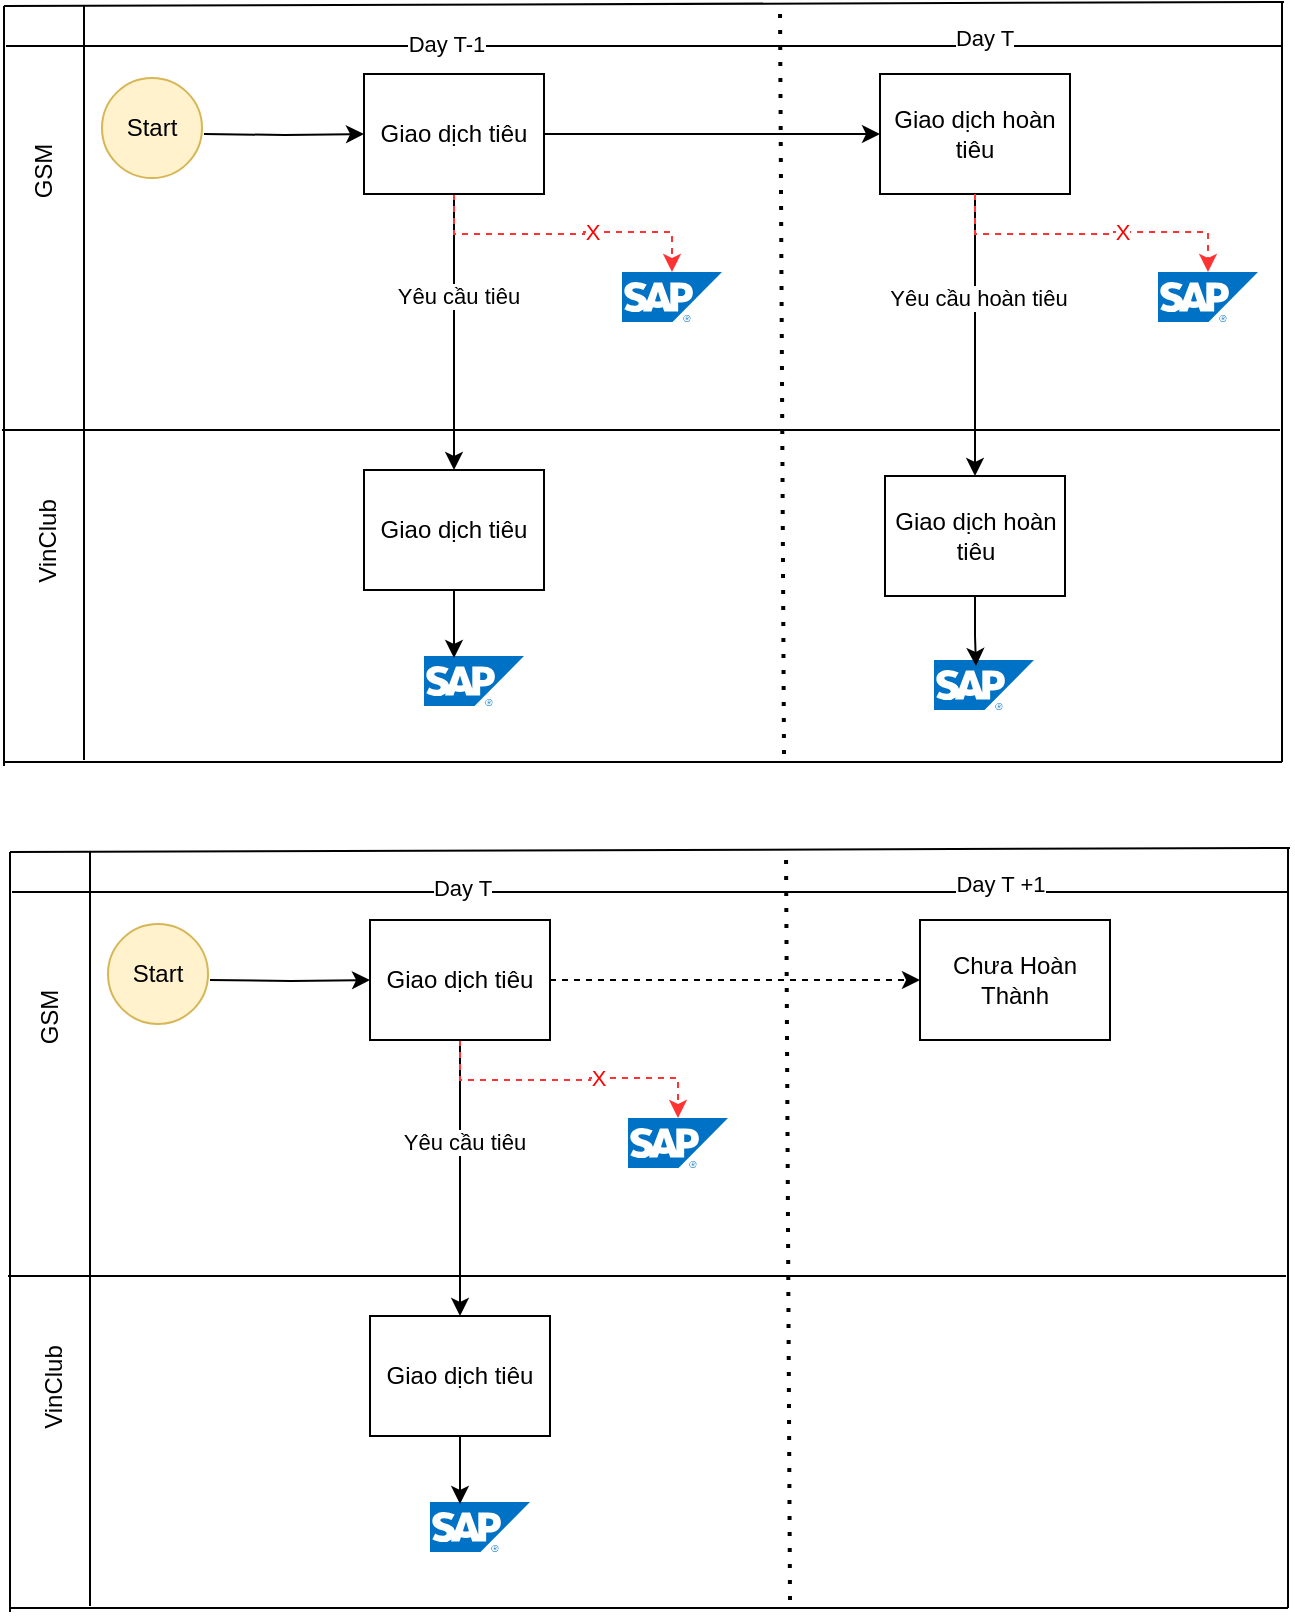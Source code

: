 <mxfile version="26.2.12">
  <diagram name="Page-1" id="jYxQsDxRD-8A5V3A2scU">
    <mxGraphModel dx="1428" dy="825" grid="0" gridSize="10" guides="1" tooltips="1" connect="1" arrows="1" fold="1" page="1" pageScale="1" pageWidth="827" pageHeight="1169" math="0" shadow="0">
      <root>
        <mxCell id="0" />
        <mxCell id="1" parent="0" />
        <mxCell id="HJKBNOG1gQndoPXstNbw-36" value="" style="group" vertex="1" connectable="0" parent="1">
          <mxGeometry x="39" y="158" width="641" height="382" as="geometry" />
        </mxCell>
        <mxCell id="HJKBNOG1gQndoPXstNbw-2" style="edgeStyle=orthogonalEdgeStyle;rounded=0;orthogonalLoop=1;jettySize=auto;html=1;entryX=0;entryY=0.5;entryDx=0;entryDy=0;entryPerimeter=0;" edge="1" parent="HJKBNOG1gQndoPXstNbw-36" target="HJKBNOG1gQndoPXstNbw-3">
          <mxGeometry relative="1" as="geometry">
            <mxPoint x="181" y="66" as="targetPoint" />
            <mxPoint x="101" y="66" as="sourcePoint" />
          </mxGeometry>
        </mxCell>
        <mxCell id="HJKBNOG1gQndoPXstNbw-1" value="Start" style="ellipse;whiteSpace=wrap;html=1;aspect=fixed;fillColor=#fff2cc;strokeColor=#d6b656;" vertex="1" parent="HJKBNOG1gQndoPXstNbw-36">
          <mxGeometry x="50" y="38" width="50" height="50" as="geometry" />
        </mxCell>
        <mxCell id="HJKBNOG1gQndoPXstNbw-13" style="edgeStyle=orthogonalEdgeStyle;rounded=0;orthogonalLoop=1;jettySize=auto;html=1;entryX=0.5;entryY=0;entryDx=0;entryDy=0;" edge="1" parent="HJKBNOG1gQndoPXstNbw-36" source="HJKBNOG1gQndoPXstNbw-3" target="HJKBNOG1gQndoPXstNbw-12">
          <mxGeometry relative="1" as="geometry" />
        </mxCell>
        <mxCell id="HJKBNOG1gQndoPXstNbw-14" value="Yêu cầu tiêu" style="edgeLabel;html=1;align=center;verticalAlign=middle;resizable=0;points=[];" vertex="1" connectable="0" parent="HJKBNOG1gQndoPXstNbw-13">
          <mxGeometry x="-0.267" y="2" relative="1" as="geometry">
            <mxPoint as="offset" />
          </mxGeometry>
        </mxCell>
        <mxCell id="HJKBNOG1gQndoPXstNbw-16" value="" style="edgeStyle=orthogonalEdgeStyle;rounded=0;orthogonalLoop=1;jettySize=auto;html=1;" edge="1" parent="HJKBNOG1gQndoPXstNbw-36" source="HJKBNOG1gQndoPXstNbw-3" target="HJKBNOG1gQndoPXstNbw-15">
          <mxGeometry relative="1" as="geometry" />
        </mxCell>
        <mxCell id="HJKBNOG1gQndoPXstNbw-30" style="edgeStyle=orthogonalEdgeStyle;rounded=0;orthogonalLoop=1;jettySize=auto;html=1;dashed=1;strokeColor=#FF3333;exitX=0.5;exitY=1;exitDx=0;exitDy=0;" edge="1" parent="HJKBNOG1gQndoPXstNbw-36" source="HJKBNOG1gQndoPXstNbw-3" target="HJKBNOG1gQndoPXstNbw-29">
          <mxGeometry relative="1" as="geometry" />
        </mxCell>
        <mxCell id="HJKBNOG1gQndoPXstNbw-31" value="X" style="edgeLabel;html=1;align=center;verticalAlign=middle;resizable=0;points=[];fontColor=#FF0000;" vertex="1" connectable="0" parent="HJKBNOG1gQndoPXstNbw-30">
          <mxGeometry x="0.203" relative="1" as="geometry">
            <mxPoint as="offset" />
          </mxGeometry>
        </mxCell>
        <mxCell id="HJKBNOG1gQndoPXstNbw-3" value="Giao dịch ti&lt;span style=&quot;background-color: transparent; color: light-dark(rgb(0, 0, 0), rgb(255, 255, 255));&quot;&gt;êu&lt;/span&gt;" style="rounded=0;whiteSpace=wrap;html=1;" vertex="1" parent="HJKBNOG1gQndoPXstNbw-36">
          <mxGeometry x="181" y="36" width="90" height="60" as="geometry" />
        </mxCell>
        <mxCell id="HJKBNOG1gQndoPXstNbw-5" value="" style="endArrow=none;html=1;rounded=0;" edge="1" parent="HJKBNOG1gQndoPXstNbw-36">
          <mxGeometry width="50" height="50" relative="1" as="geometry">
            <mxPoint x="1" y="2" as="sourcePoint" />
            <mxPoint x="641" as="targetPoint" />
          </mxGeometry>
        </mxCell>
        <mxCell id="HJKBNOG1gQndoPXstNbw-6" value="" style="endArrow=none;html=1;rounded=0;" edge="1" parent="HJKBNOG1gQndoPXstNbw-36">
          <mxGeometry width="50" height="50" relative="1" as="geometry">
            <mxPoint y="214" as="sourcePoint" />
            <mxPoint x="639" y="214" as="targetPoint" />
          </mxGeometry>
        </mxCell>
        <mxCell id="HJKBNOG1gQndoPXstNbw-7" value="" style="endArrow=none;html=1;rounded=0;" edge="1" parent="HJKBNOG1gQndoPXstNbw-36">
          <mxGeometry width="50" height="50" relative="1" as="geometry">
            <mxPoint x="1" y="380" as="sourcePoint" />
            <mxPoint x="640" y="380" as="targetPoint" />
          </mxGeometry>
        </mxCell>
        <mxCell id="HJKBNOG1gQndoPXstNbw-8" value="" style="endArrow=none;html=1;rounded=0;" edge="1" parent="HJKBNOG1gQndoPXstNbw-36">
          <mxGeometry width="50" height="50" relative="1" as="geometry">
            <mxPoint x="1" y="382" as="sourcePoint" />
            <mxPoint x="1" y="2" as="targetPoint" />
          </mxGeometry>
        </mxCell>
        <mxCell id="HJKBNOG1gQndoPXstNbw-9" value="" style="endArrow=none;html=1;rounded=0;" edge="1" parent="HJKBNOG1gQndoPXstNbw-36">
          <mxGeometry width="50" height="50" relative="1" as="geometry">
            <mxPoint x="41" y="379" as="sourcePoint" />
            <mxPoint x="41" y="2" as="targetPoint" />
          </mxGeometry>
        </mxCell>
        <mxCell id="HJKBNOG1gQndoPXstNbw-10" value="GSM" style="text;html=1;align=center;verticalAlign=middle;resizable=0;points=[];autosize=1;strokeColor=none;fillColor=none;rotation=-90;" vertex="1" parent="HJKBNOG1gQndoPXstNbw-36">
          <mxGeometry x="-4" y="70" width="50" height="30" as="geometry" />
        </mxCell>
        <mxCell id="HJKBNOG1gQndoPXstNbw-11" value="VinClub" style="text;html=1;align=center;verticalAlign=middle;resizable=0;points=[];autosize=1;strokeColor=none;fillColor=none;rotation=-90;" vertex="1" parent="HJKBNOG1gQndoPXstNbw-36">
          <mxGeometry x="-12" y="255" width="70" height="30" as="geometry" />
        </mxCell>
        <mxCell id="HJKBNOG1gQndoPXstNbw-12" value="Giao dịch tiêu" style="rounded=0;whiteSpace=wrap;html=1;" vertex="1" parent="HJKBNOG1gQndoPXstNbw-36">
          <mxGeometry x="181" y="234" width="90" height="60" as="geometry" />
        </mxCell>
        <mxCell id="HJKBNOG1gQndoPXstNbw-18" style="edgeStyle=orthogonalEdgeStyle;rounded=0;orthogonalLoop=1;jettySize=auto;html=1;" edge="1" parent="HJKBNOG1gQndoPXstNbw-36" source="HJKBNOG1gQndoPXstNbw-15" target="HJKBNOG1gQndoPXstNbw-17">
          <mxGeometry relative="1" as="geometry" />
        </mxCell>
        <mxCell id="HJKBNOG1gQndoPXstNbw-19" value="Yêu cầu hoàn tiêu" style="edgeLabel;html=1;align=center;verticalAlign=middle;resizable=0;points=[];" vertex="1" connectable="0" parent="HJKBNOG1gQndoPXstNbw-18">
          <mxGeometry x="-0.27" y="1" relative="1" as="geometry">
            <mxPoint as="offset" />
          </mxGeometry>
        </mxCell>
        <mxCell id="HJKBNOG1gQndoPXstNbw-15" value="Giao dịch hoàn ti&lt;span style=&quot;background-color: transparent; color: light-dark(rgb(0, 0, 0), rgb(255, 255, 255));&quot;&gt;êu&lt;/span&gt;" style="rounded=0;whiteSpace=wrap;html=1;" vertex="1" parent="HJKBNOG1gQndoPXstNbw-36">
          <mxGeometry x="439" y="36" width="95" height="60" as="geometry" />
        </mxCell>
        <mxCell id="HJKBNOG1gQndoPXstNbw-17" value="Giao dịch hoàn tiêu" style="rounded=0;whiteSpace=wrap;html=1;" vertex="1" parent="HJKBNOG1gQndoPXstNbw-36">
          <mxGeometry x="441.5" y="237" width="90" height="60" as="geometry" />
        </mxCell>
        <mxCell id="HJKBNOG1gQndoPXstNbw-20" value="" style="endArrow=none;dashed=1;html=1;dashPattern=1 3;strokeWidth=2;rounded=0;" edge="1" parent="HJKBNOG1gQndoPXstNbw-36">
          <mxGeometry width="50" height="50" relative="1" as="geometry">
            <mxPoint x="391" y="376" as="sourcePoint" />
            <mxPoint x="389" as="targetPoint" />
          </mxGeometry>
        </mxCell>
        <mxCell id="HJKBNOG1gQndoPXstNbw-22" value="" style="endArrow=none;html=1;rounded=0;" edge="1" parent="HJKBNOG1gQndoPXstNbw-36">
          <mxGeometry width="50" height="50" relative="1" as="geometry">
            <mxPoint x="2" y="22" as="sourcePoint" />
            <mxPoint x="640" y="22" as="targetPoint" />
          </mxGeometry>
        </mxCell>
        <mxCell id="HJKBNOG1gQndoPXstNbw-23" value="Day T-1" style="edgeLabel;html=1;align=center;verticalAlign=middle;resizable=0;points=[];" vertex="1" connectable="0" parent="HJKBNOG1gQndoPXstNbw-22">
          <mxGeometry x="-0.467" y="3" relative="1" as="geometry">
            <mxPoint x="50" y="2" as="offset" />
          </mxGeometry>
        </mxCell>
        <mxCell id="HJKBNOG1gQndoPXstNbw-24" value="Day T" style="edgeLabel;html=1;align=center;verticalAlign=middle;resizable=0;points=[];" vertex="1" connectable="0" parent="HJKBNOG1gQndoPXstNbw-22">
          <mxGeometry x="0.303" y="3" relative="1" as="geometry">
            <mxPoint x="73" y="-1" as="offset" />
          </mxGeometry>
        </mxCell>
        <mxCell id="HJKBNOG1gQndoPXstNbw-25" value="" style="image;sketch=0;aspect=fixed;html=1;points=[];align=center;fontSize=12;image=img/lib/mscae/SAP_HANA_on_Azure.svg;" vertex="1" parent="HJKBNOG1gQndoPXstNbw-36">
          <mxGeometry x="211" y="327" width="50" height="25" as="geometry" />
        </mxCell>
        <mxCell id="HJKBNOG1gQndoPXstNbw-26" style="edgeStyle=orthogonalEdgeStyle;rounded=0;orthogonalLoop=1;jettySize=auto;html=1;entryX=0.3;entryY=0.04;entryDx=0;entryDy=0;entryPerimeter=0;" edge="1" parent="HJKBNOG1gQndoPXstNbw-36" source="HJKBNOG1gQndoPXstNbw-12" target="HJKBNOG1gQndoPXstNbw-25">
          <mxGeometry relative="1" as="geometry" />
        </mxCell>
        <mxCell id="HJKBNOG1gQndoPXstNbw-27" value="" style="image;sketch=0;aspect=fixed;html=1;points=[];align=center;fontSize=12;image=img/lib/mscae/SAP_HANA_on_Azure.svg;" vertex="1" parent="HJKBNOG1gQndoPXstNbw-36">
          <mxGeometry x="466" y="329" width="50" height="25" as="geometry" />
        </mxCell>
        <mxCell id="HJKBNOG1gQndoPXstNbw-28" style="edgeStyle=orthogonalEdgeStyle;rounded=0;orthogonalLoop=1;jettySize=auto;html=1;entryX=0.42;entryY=0.12;entryDx=0;entryDy=0;entryPerimeter=0;" edge="1" parent="HJKBNOG1gQndoPXstNbw-36" source="HJKBNOG1gQndoPXstNbw-17" target="HJKBNOG1gQndoPXstNbw-27">
          <mxGeometry relative="1" as="geometry" />
        </mxCell>
        <mxCell id="HJKBNOG1gQndoPXstNbw-29" value="" style="image;sketch=0;aspect=fixed;html=1;points=[];align=center;fontSize=12;image=img/lib/mscae/SAP_HANA_on_Azure.svg;" vertex="1" parent="HJKBNOG1gQndoPXstNbw-36">
          <mxGeometry x="310" y="135" width="50" height="25" as="geometry" />
        </mxCell>
        <mxCell id="HJKBNOG1gQndoPXstNbw-32" style="edgeStyle=orthogonalEdgeStyle;rounded=0;orthogonalLoop=1;jettySize=auto;html=1;dashed=1;strokeColor=#FF3333;exitX=0.5;exitY=1;exitDx=0;exitDy=0;" edge="1" parent="HJKBNOG1gQndoPXstNbw-36" source="HJKBNOG1gQndoPXstNbw-15" target="HJKBNOG1gQndoPXstNbw-34">
          <mxGeometry relative="1" as="geometry">
            <mxPoint x="525" y="112" as="sourcePoint" />
            <mxPoint x="580" y="153" as="targetPoint" />
          </mxGeometry>
        </mxCell>
        <mxCell id="HJKBNOG1gQndoPXstNbw-33" value="X" style="edgeLabel;html=1;align=center;verticalAlign=middle;resizable=0;points=[];fontColor=#FF0000;" vertex="1" connectable="0" parent="HJKBNOG1gQndoPXstNbw-32">
          <mxGeometry x="0.203" relative="1" as="geometry">
            <mxPoint as="offset" />
          </mxGeometry>
        </mxCell>
        <mxCell id="HJKBNOG1gQndoPXstNbw-34" value="" style="image;sketch=0;aspect=fixed;html=1;points=[];align=center;fontSize=12;image=img/lib/mscae/SAP_HANA_on_Azure.svg;" vertex="1" parent="HJKBNOG1gQndoPXstNbw-36">
          <mxGeometry x="578" y="135" width="50" height="25" as="geometry" />
        </mxCell>
        <mxCell id="HJKBNOG1gQndoPXstNbw-35" value="" style="endArrow=none;html=1;rounded=0;" edge="1" parent="HJKBNOG1gQndoPXstNbw-36">
          <mxGeometry width="50" height="50" relative="1" as="geometry">
            <mxPoint x="640" y="380" as="sourcePoint" />
            <mxPoint x="640" as="targetPoint" />
          </mxGeometry>
        </mxCell>
        <mxCell id="HJKBNOG1gQndoPXstNbw-71" value="" style="group" vertex="1" connectable="0" parent="1">
          <mxGeometry x="42" y="581" width="641" height="382" as="geometry" />
        </mxCell>
        <mxCell id="HJKBNOG1gQndoPXstNbw-38" style="edgeStyle=orthogonalEdgeStyle;rounded=0;orthogonalLoop=1;jettySize=auto;html=1;entryX=0;entryY=0.5;entryDx=0;entryDy=0;entryPerimeter=0;" edge="1" parent="HJKBNOG1gQndoPXstNbw-71" target="HJKBNOG1gQndoPXstNbw-45">
          <mxGeometry relative="1" as="geometry">
            <mxPoint x="181" y="66" as="targetPoint" />
            <mxPoint x="101" y="66" as="sourcePoint" />
          </mxGeometry>
        </mxCell>
        <mxCell id="HJKBNOG1gQndoPXstNbw-39" value="Start" style="ellipse;whiteSpace=wrap;html=1;aspect=fixed;fillColor=#fff2cc;strokeColor=#d6b656;" vertex="1" parent="HJKBNOG1gQndoPXstNbw-71">
          <mxGeometry x="50" y="38" width="50" height="50" as="geometry" />
        </mxCell>
        <mxCell id="HJKBNOG1gQndoPXstNbw-40" style="edgeStyle=orthogonalEdgeStyle;rounded=0;orthogonalLoop=1;jettySize=auto;html=1;entryX=0.5;entryY=0;entryDx=0;entryDy=0;" edge="1" parent="HJKBNOG1gQndoPXstNbw-71" source="HJKBNOG1gQndoPXstNbw-45" target="HJKBNOG1gQndoPXstNbw-53">
          <mxGeometry relative="1" as="geometry" />
        </mxCell>
        <mxCell id="HJKBNOG1gQndoPXstNbw-41" value="Yêu cầu tiêu" style="edgeLabel;html=1;align=center;verticalAlign=middle;resizable=0;points=[];" vertex="1" connectable="0" parent="HJKBNOG1gQndoPXstNbw-40">
          <mxGeometry x="-0.267" y="2" relative="1" as="geometry">
            <mxPoint as="offset" />
          </mxGeometry>
        </mxCell>
        <mxCell id="HJKBNOG1gQndoPXstNbw-42" value="" style="edgeStyle=orthogonalEdgeStyle;rounded=0;orthogonalLoop=1;jettySize=auto;html=1;dashed=1;" edge="1" parent="HJKBNOG1gQndoPXstNbw-71" source="HJKBNOG1gQndoPXstNbw-45" target="HJKBNOG1gQndoPXstNbw-56">
          <mxGeometry relative="1" as="geometry" />
        </mxCell>
        <mxCell id="HJKBNOG1gQndoPXstNbw-43" style="edgeStyle=orthogonalEdgeStyle;rounded=0;orthogonalLoop=1;jettySize=auto;html=1;dashed=1;strokeColor=#FF3333;exitX=0.5;exitY=1;exitDx=0;exitDy=0;" edge="1" parent="HJKBNOG1gQndoPXstNbw-71" source="HJKBNOG1gQndoPXstNbw-45" target="HJKBNOG1gQndoPXstNbw-66">
          <mxGeometry relative="1" as="geometry" />
        </mxCell>
        <mxCell id="HJKBNOG1gQndoPXstNbw-44" value="X" style="edgeLabel;html=1;align=center;verticalAlign=middle;resizable=0;points=[];fontColor=#FF0000;" vertex="1" connectable="0" parent="HJKBNOG1gQndoPXstNbw-43">
          <mxGeometry x="0.203" relative="1" as="geometry">
            <mxPoint as="offset" />
          </mxGeometry>
        </mxCell>
        <mxCell id="HJKBNOG1gQndoPXstNbw-45" value="Giao dịch ti&lt;span style=&quot;background-color: transparent; color: light-dark(rgb(0, 0, 0), rgb(255, 255, 255));&quot;&gt;êu&lt;/span&gt;" style="rounded=0;whiteSpace=wrap;html=1;" vertex="1" parent="HJKBNOG1gQndoPXstNbw-71">
          <mxGeometry x="181" y="36" width="90" height="60" as="geometry" />
        </mxCell>
        <mxCell id="HJKBNOG1gQndoPXstNbw-46" value="" style="endArrow=none;html=1;rounded=0;" edge="1" parent="HJKBNOG1gQndoPXstNbw-71">
          <mxGeometry width="50" height="50" relative="1" as="geometry">
            <mxPoint x="1" y="2" as="sourcePoint" />
            <mxPoint x="641" as="targetPoint" />
          </mxGeometry>
        </mxCell>
        <mxCell id="HJKBNOG1gQndoPXstNbw-47" value="" style="endArrow=none;html=1;rounded=0;" edge="1" parent="HJKBNOG1gQndoPXstNbw-71">
          <mxGeometry width="50" height="50" relative="1" as="geometry">
            <mxPoint y="214" as="sourcePoint" />
            <mxPoint x="639" y="214" as="targetPoint" />
          </mxGeometry>
        </mxCell>
        <mxCell id="HJKBNOG1gQndoPXstNbw-48" value="" style="endArrow=none;html=1;rounded=0;" edge="1" parent="HJKBNOG1gQndoPXstNbw-71">
          <mxGeometry width="50" height="50" relative="1" as="geometry">
            <mxPoint x="1" y="380" as="sourcePoint" />
            <mxPoint x="640" y="380" as="targetPoint" />
          </mxGeometry>
        </mxCell>
        <mxCell id="HJKBNOG1gQndoPXstNbw-49" value="" style="endArrow=none;html=1;rounded=0;" edge="1" parent="HJKBNOG1gQndoPXstNbw-71">
          <mxGeometry width="50" height="50" relative="1" as="geometry">
            <mxPoint x="1" y="382" as="sourcePoint" />
            <mxPoint x="1" y="2" as="targetPoint" />
          </mxGeometry>
        </mxCell>
        <mxCell id="HJKBNOG1gQndoPXstNbw-50" value="" style="endArrow=none;html=1;rounded=0;" edge="1" parent="HJKBNOG1gQndoPXstNbw-71">
          <mxGeometry width="50" height="50" relative="1" as="geometry">
            <mxPoint x="41" y="379" as="sourcePoint" />
            <mxPoint x="41" y="2" as="targetPoint" />
          </mxGeometry>
        </mxCell>
        <mxCell id="HJKBNOG1gQndoPXstNbw-51" value="GSM" style="text;html=1;align=center;verticalAlign=middle;resizable=0;points=[];autosize=1;strokeColor=none;fillColor=none;rotation=-90;" vertex="1" parent="HJKBNOG1gQndoPXstNbw-71">
          <mxGeometry x="-4" y="70" width="50" height="30" as="geometry" />
        </mxCell>
        <mxCell id="HJKBNOG1gQndoPXstNbw-52" value="VinClub" style="text;html=1;align=center;verticalAlign=middle;resizable=0;points=[];autosize=1;strokeColor=none;fillColor=none;rotation=-90;" vertex="1" parent="HJKBNOG1gQndoPXstNbw-71">
          <mxGeometry x="-12" y="255" width="70" height="30" as="geometry" />
        </mxCell>
        <mxCell id="HJKBNOG1gQndoPXstNbw-53" value="Giao dịch tiêu" style="rounded=0;whiteSpace=wrap;html=1;" vertex="1" parent="HJKBNOG1gQndoPXstNbw-71">
          <mxGeometry x="181" y="234" width="90" height="60" as="geometry" />
        </mxCell>
        <mxCell id="HJKBNOG1gQndoPXstNbw-56" value="Chưa Hoàn Thành" style="rounded=0;whiteSpace=wrap;html=1;" vertex="1" parent="HJKBNOG1gQndoPXstNbw-71">
          <mxGeometry x="456" y="36" width="95" height="60" as="geometry" />
        </mxCell>
        <mxCell id="HJKBNOG1gQndoPXstNbw-58" value="" style="endArrow=none;dashed=1;html=1;dashPattern=1 3;strokeWidth=2;rounded=0;" edge="1" parent="HJKBNOG1gQndoPXstNbw-71">
          <mxGeometry width="50" height="50" relative="1" as="geometry">
            <mxPoint x="391" y="376" as="sourcePoint" />
            <mxPoint x="389" as="targetPoint" />
          </mxGeometry>
        </mxCell>
        <mxCell id="HJKBNOG1gQndoPXstNbw-59" value="" style="endArrow=none;html=1;rounded=0;" edge="1" parent="HJKBNOG1gQndoPXstNbw-71">
          <mxGeometry width="50" height="50" relative="1" as="geometry">
            <mxPoint x="2" y="22" as="sourcePoint" />
            <mxPoint x="640" y="22" as="targetPoint" />
          </mxGeometry>
        </mxCell>
        <mxCell id="HJKBNOG1gQndoPXstNbw-60" value="Day T" style="edgeLabel;html=1;align=center;verticalAlign=middle;resizable=0;points=[];" vertex="1" connectable="0" parent="HJKBNOG1gQndoPXstNbw-59">
          <mxGeometry x="-0.467" y="3" relative="1" as="geometry">
            <mxPoint x="55" y="1" as="offset" />
          </mxGeometry>
        </mxCell>
        <mxCell id="HJKBNOG1gQndoPXstNbw-61" value="Day T +1" style="edgeLabel;html=1;align=center;verticalAlign=middle;resizable=0;points=[];" vertex="1" connectable="0" parent="HJKBNOG1gQndoPXstNbw-59">
          <mxGeometry x="0.303" y="3" relative="1" as="geometry">
            <mxPoint x="78" y="-1" as="offset" />
          </mxGeometry>
        </mxCell>
        <mxCell id="HJKBNOG1gQndoPXstNbw-62" value="" style="image;sketch=0;aspect=fixed;html=1;points=[];align=center;fontSize=12;image=img/lib/mscae/SAP_HANA_on_Azure.svg;" vertex="1" parent="HJKBNOG1gQndoPXstNbw-71">
          <mxGeometry x="211" y="327" width="50" height="25" as="geometry" />
        </mxCell>
        <mxCell id="HJKBNOG1gQndoPXstNbw-63" style="edgeStyle=orthogonalEdgeStyle;rounded=0;orthogonalLoop=1;jettySize=auto;html=1;entryX=0.3;entryY=0.04;entryDx=0;entryDy=0;entryPerimeter=0;" edge="1" parent="HJKBNOG1gQndoPXstNbw-71" source="HJKBNOG1gQndoPXstNbw-53" target="HJKBNOG1gQndoPXstNbw-62">
          <mxGeometry relative="1" as="geometry" />
        </mxCell>
        <mxCell id="HJKBNOG1gQndoPXstNbw-66" value="" style="image;sketch=0;aspect=fixed;html=1;points=[];align=center;fontSize=12;image=img/lib/mscae/SAP_HANA_on_Azure.svg;" vertex="1" parent="HJKBNOG1gQndoPXstNbw-71">
          <mxGeometry x="310" y="135" width="50" height="25" as="geometry" />
        </mxCell>
        <mxCell id="HJKBNOG1gQndoPXstNbw-70" value="" style="endArrow=none;html=1;rounded=0;" edge="1" parent="HJKBNOG1gQndoPXstNbw-71">
          <mxGeometry width="50" height="50" relative="1" as="geometry">
            <mxPoint x="640" y="380" as="sourcePoint" />
            <mxPoint x="640" as="targetPoint" />
          </mxGeometry>
        </mxCell>
      </root>
    </mxGraphModel>
  </diagram>
</mxfile>
